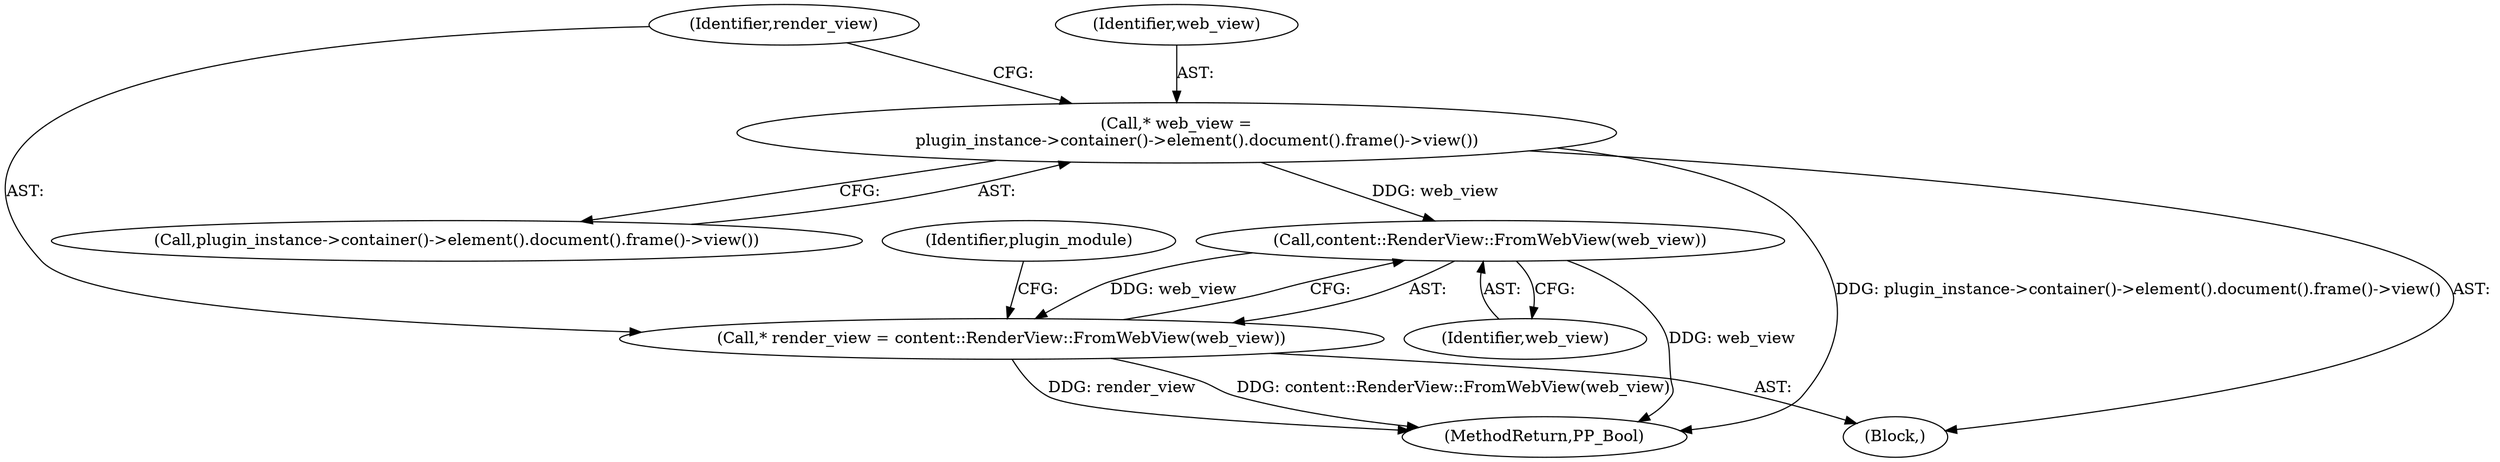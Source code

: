 digraph "1_Chrome_3b0d77670a0613f409110817455d2137576b485a_14@pointer" {
"1000147" [label="(Call,content::RenderView::FromWebView(web_view))"];
"1000141" [label="(Call,* web_view =\n        plugin_instance->container()->element().document().frame()->view())"];
"1000145" [label="(Call,* render_view = content::RenderView::FromWebView(web_view))"];
"1000143" [label="(Call,plugin_instance->container()->element().document().frame()->view())"];
"1000141" [label="(Call,* web_view =\n        plugin_instance->container()->element().document().frame()->view())"];
"1000145" [label="(Call,* render_view = content::RenderView::FromWebView(web_view))"];
"1000151" [label="(Identifier,plugin_module)"];
"1000147" [label="(Call,content::RenderView::FromWebView(web_view))"];
"1000142" [label="(Identifier,web_view)"];
"1000167" [label="(MethodReturn,PP_Bool)"];
"1000146" [label="(Identifier,render_view)"];
"1000148" [label="(Identifier,web_view)"];
"1000106" [label="(Block,)"];
"1000147" -> "1000145"  [label="AST: "];
"1000147" -> "1000148"  [label="CFG: "];
"1000148" -> "1000147"  [label="AST: "];
"1000145" -> "1000147"  [label="CFG: "];
"1000147" -> "1000167"  [label="DDG: web_view"];
"1000147" -> "1000145"  [label="DDG: web_view"];
"1000141" -> "1000147"  [label="DDG: web_view"];
"1000141" -> "1000106"  [label="AST: "];
"1000141" -> "1000143"  [label="CFG: "];
"1000142" -> "1000141"  [label="AST: "];
"1000143" -> "1000141"  [label="AST: "];
"1000146" -> "1000141"  [label="CFG: "];
"1000141" -> "1000167"  [label="DDG: plugin_instance->container()->element().document().frame()->view()"];
"1000145" -> "1000106"  [label="AST: "];
"1000146" -> "1000145"  [label="AST: "];
"1000151" -> "1000145"  [label="CFG: "];
"1000145" -> "1000167"  [label="DDG: render_view"];
"1000145" -> "1000167"  [label="DDG: content::RenderView::FromWebView(web_view)"];
}
